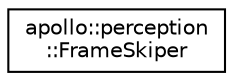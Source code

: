 digraph "Graphical Class Hierarchy"
{
  edge [fontname="Helvetica",fontsize="10",labelfontname="Helvetica",labelfontsize="10"];
  node [fontname="Helvetica",fontsize="10",shape=record];
  rankdir="LR";
  Node1 [label="apollo::perception\l::FrameSkiper",height=0.2,width=0.4,color="black", fillcolor="white", style="filled",URL="$classapollo_1_1perception_1_1FrameSkiper.html"];
}

